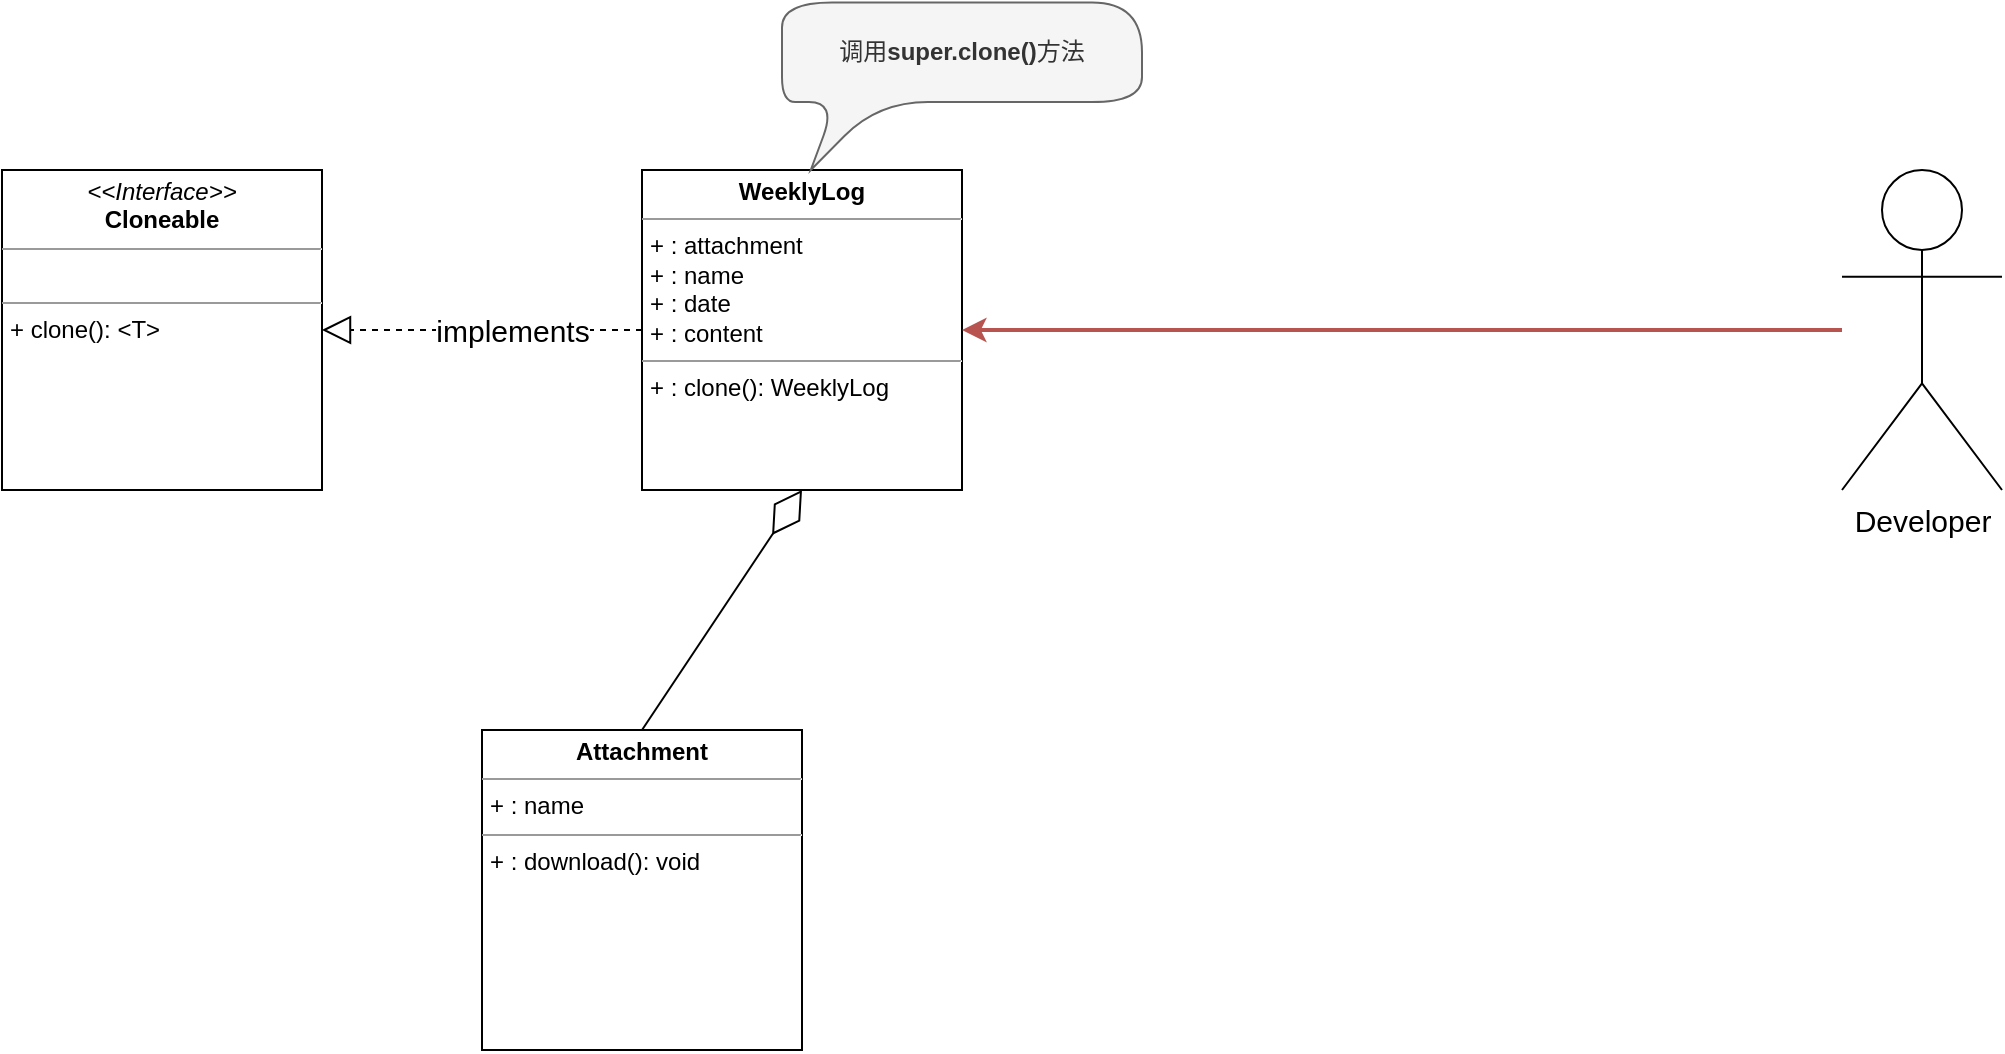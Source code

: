 <mxfile version="20.1.1" type="github" pages="2">
  <diagram id="zVpmOitBaODcWo5x5MOA" name="浅克隆">
    <mxGraphModel dx="1038" dy="947" grid="1" gridSize="10" guides="1" tooltips="1" connect="1" arrows="1" fold="1" page="0" pageScale="1" pageWidth="827" pageHeight="1169" math="0" shadow="0">
      <root>
        <mxCell id="0" />
        <mxCell id="1" parent="0" />
        <mxCell id="qj-JnBcPy4llwm3oIY3C-1" value="&lt;p style=&quot;margin:0px;margin-top:4px;text-align:center;&quot;&gt;&lt;i&gt;&amp;lt;&amp;lt;Interface&amp;gt;&amp;gt;&lt;/i&gt;&lt;br&gt;&lt;b&gt;Cloneable&lt;/b&gt;&lt;/p&gt;&lt;hr size=&quot;1&quot;&gt;&lt;p style=&quot;margin:0px;margin-left:4px;&quot;&gt;&lt;br&gt;&lt;/p&gt;&lt;hr size=&quot;1&quot;&gt;&lt;p style=&quot;margin:0px;margin-left:4px;&quot;&gt;+ clone(): &amp;lt;T&amp;gt;&lt;/p&gt;" style="verticalAlign=top;align=left;overflow=fill;fontSize=12;fontFamily=Helvetica;html=1;" parent="1" vertex="1">
          <mxGeometry x="280" width="160" height="160" as="geometry" />
        </mxCell>
        <mxCell id="qj-JnBcPy4llwm3oIY3C-3" value="&lt;p style=&quot;margin:0px;margin-top:4px;text-align:center;&quot;&gt;&lt;b&gt;WeeklyLog&lt;/b&gt;&lt;br&gt;&lt;/p&gt;&lt;hr size=&quot;1&quot;&gt;&lt;p style=&quot;margin:0px;margin-left:4px;&quot;&gt;+ : attachment&lt;/p&gt;&lt;p style=&quot;margin:0px;margin-left:4px;&quot;&gt;+ : name&lt;br&gt;&lt;/p&gt;&lt;p style=&quot;margin:0px;margin-left:4px;&quot;&gt;+ : date&lt;br&gt;&lt;/p&gt;&lt;p style=&quot;margin:0px;margin-left:4px;&quot;&gt;+ : content&lt;/p&gt;&lt;hr size=&quot;1&quot;&gt;&lt;p style=&quot;margin:0px;margin-left:4px;&quot;&gt;+ : clone(): WeeklyLog&lt;/p&gt;" style="verticalAlign=top;align=left;overflow=fill;fontSize=12;fontFamily=Helvetica;html=1;" parent="1" vertex="1">
          <mxGeometry x="600" width="160" height="160" as="geometry" />
        </mxCell>
        <mxCell id="qj-JnBcPy4llwm3oIY3C-7" value="" style="endArrow=block;dashed=1;endFill=0;endSize=12;html=1;rounded=0;exitX=0;exitY=0.5;exitDx=0;exitDy=0;entryX=1;entryY=0.5;entryDx=0;entryDy=0;" parent="1" source="qj-JnBcPy4llwm3oIY3C-3" target="qj-JnBcPy4llwm3oIY3C-1" edge="1">
          <mxGeometry width="160" relative="1" as="geometry">
            <mxPoint x="170" y="290" as="sourcePoint" />
            <mxPoint x="330" y="170" as="targetPoint" />
          </mxGeometry>
        </mxCell>
        <mxCell id="qj-JnBcPy4llwm3oIY3C-8" value="implements" style="edgeLabel;html=1;align=center;verticalAlign=middle;resizable=0;points=[];fontSize=15;" parent="qj-JnBcPy4llwm3oIY3C-7" vertex="1" connectable="0">
          <mxGeometry x="-0.286" y="-2" relative="1" as="geometry">
            <mxPoint x="-8" y="2" as="offset" />
          </mxGeometry>
        </mxCell>
        <mxCell id="qj-JnBcPy4llwm3oIY3C-15" value="Developer" style="shape=umlActor;verticalLabelPosition=bottom;verticalAlign=top;html=1;fontSize=15;" parent="1" vertex="1">
          <mxGeometry x="1200" width="80" height="160" as="geometry" />
        </mxCell>
        <mxCell id="qj-JnBcPy4llwm3oIY3C-16" style="edgeStyle=none;rounded=0;orthogonalLoop=1;jettySize=auto;html=1;fontSize=15;fillColor=#f8cecc;strokeColor=#b85450;strokeWidth=2;entryX=1;entryY=0.5;entryDx=0;entryDy=0;" parent="1" source="qj-JnBcPy4llwm3oIY3C-15" edge="1" target="qj-JnBcPy4llwm3oIY3C-3">
          <mxGeometry relative="1" as="geometry">
            <mxPoint x="1160" y="79.41" as="sourcePoint" />
            <mxPoint x="770" y="79" as="targetPoint" />
          </mxGeometry>
        </mxCell>
        <mxCell id="qj-JnBcPy4llwm3oIY3C-17" value="调用&lt;b&gt;super.clone()&lt;/b&gt;方法" style="shape=callout;whiteSpace=wrap;html=1;perimeter=calloutPerimeter;position2=0.08;fillColor=#f5f5f5;fontColor=#333333;strokeColor=#666666;size=34;position=0.15;rounded=1;base=21;arcSize=50;" parent="1" vertex="1">
          <mxGeometry x="670" y="-83.75" width="180" height="83.75" as="geometry" />
        </mxCell>
        <mxCell id="K-pCl3WhVcs6JHkBC39D-2" value="&lt;p style=&quot;margin:0px;margin-top:4px;text-align:center;&quot;&gt;&lt;b&gt;Attachment&lt;/b&gt;&lt;br&gt;&lt;/p&gt;&lt;hr size=&quot;1&quot;&gt;&lt;p style=&quot;margin:0px;margin-left:4px;&quot;&gt;+ : name&lt;br&gt;&lt;/p&gt;&lt;hr size=&quot;1&quot;&gt;&lt;p style=&quot;margin:0px;margin-left:4px;&quot;&gt;+ : download&lt;span style=&quot;background-color: initial;&quot;&gt;(): void&lt;/span&gt;&lt;/p&gt;" style="verticalAlign=top;align=left;overflow=fill;fontSize=12;fontFamily=Helvetica;html=1;" parent="1" vertex="1">
          <mxGeometry x="520" y="280" width="160" height="160" as="geometry" />
        </mxCell>
        <mxCell id="K-pCl3WhVcs6JHkBC39D-3" value="" style="endArrow=diamondThin;endFill=0;endSize=24;html=1;rounded=0;exitX=0.5;exitY=0;exitDx=0;exitDy=0;entryX=0.5;entryY=1;entryDx=0;entryDy=0;" parent="1" source="K-pCl3WhVcs6JHkBC39D-2" target="qj-JnBcPy4llwm3oIY3C-3" edge="1">
          <mxGeometry width="160" relative="1" as="geometry">
            <mxPoint x="690" y="330" as="sourcePoint" />
            <mxPoint x="850" y="330" as="targetPoint" />
          </mxGeometry>
        </mxCell>
      </root>
    </mxGraphModel>
  </diagram>
  <diagram id="wjQC7-GsaiSAdKB9Sn5V" name="深克隆">
    <mxGraphModel dx="1038" dy="947" grid="1" gridSize="10" guides="1" tooltips="1" connect="1" arrows="1" fold="1" page="0" pageScale="1" pageWidth="827" pageHeight="1169" math="0" shadow="0">
      <root>
        <mxCell id="0" />
        <mxCell id="1" parent="0" />
        <mxCell id="W4x3K55plh8RDqdF3BDO-1" value="&lt;p style=&quot;margin:0px;margin-top:4px;text-align:center;&quot;&gt;&lt;i&gt;&amp;lt;&amp;lt;Interface&amp;gt;&amp;gt;&lt;/i&gt;&lt;br&gt;&lt;b&gt;Serializable&lt;/b&gt;&lt;/p&gt;&lt;hr size=&quot;1&quot;&gt;&lt;p style=&quot;margin:0px;margin-left:4px;&quot;&gt;&lt;br&gt;&lt;/p&gt;&lt;hr size=&quot;1&quot;&gt;&lt;p style=&quot;margin:0px;margin-left:4px;&quot;&gt;&lt;br&gt;&lt;/p&gt;" style="verticalAlign=top;align=left;overflow=fill;fontSize=12;fontFamily=Helvetica;html=1;" vertex="1" parent="1">
          <mxGeometry x="280" width="160" height="160" as="geometry" />
        </mxCell>
        <mxCell id="W4x3K55plh8RDqdF3BDO-2" value="&lt;p style=&quot;margin:0px;margin-top:4px;text-align:center;&quot;&gt;&lt;b&gt;WeeklyLog&lt;/b&gt;&lt;br&gt;&lt;/p&gt;&lt;hr size=&quot;1&quot;&gt;&lt;p style=&quot;margin:0px;margin-left:4px;&quot;&gt;+ : attachment&lt;/p&gt;&lt;p style=&quot;margin:0px;margin-left:4px;&quot;&gt;+ : name&lt;br&gt;&lt;/p&gt;&lt;p style=&quot;margin:0px;margin-left:4px;&quot;&gt;+ : date&lt;br&gt;&lt;/p&gt;&lt;p style=&quot;margin:0px;margin-left:4px;&quot;&gt;+ : content&lt;/p&gt;&lt;hr size=&quot;1&quot;&gt;&lt;p style=&quot;margin:0px;margin-left:4px;&quot;&gt;+ : deepClone(): WeeklyLog&lt;/p&gt;" style="verticalAlign=top;align=left;overflow=fill;fontSize=12;fontFamily=Helvetica;html=1;" vertex="1" parent="1">
          <mxGeometry x="600" width="160" height="160" as="geometry" />
        </mxCell>
        <mxCell id="W4x3K55plh8RDqdF3BDO-3" value="" style="endArrow=block;dashed=1;endFill=0;endSize=12;html=1;rounded=0;exitX=0;exitY=0.5;exitDx=0;exitDy=0;entryX=1;entryY=0.5;entryDx=0;entryDy=0;" edge="1" parent="1" source="W4x3K55plh8RDqdF3BDO-2" target="W4x3K55plh8RDqdF3BDO-1">
          <mxGeometry width="160" relative="1" as="geometry">
            <mxPoint x="170" y="290" as="sourcePoint" />
            <mxPoint x="330" y="170" as="targetPoint" />
          </mxGeometry>
        </mxCell>
        <mxCell id="W4x3K55plh8RDqdF3BDO-4" value="implements" style="edgeLabel;html=1;align=center;verticalAlign=middle;resizable=0;points=[];fontSize=15;" vertex="1" connectable="0" parent="W4x3K55plh8RDqdF3BDO-3">
          <mxGeometry x="-0.286" y="-2" relative="1" as="geometry">
            <mxPoint x="-8" y="2" as="offset" />
          </mxGeometry>
        </mxCell>
        <mxCell id="W4x3K55plh8RDqdF3BDO-5" value="Developer" style="shape=umlActor;verticalLabelPosition=bottom;verticalAlign=top;html=1;fontSize=15;" vertex="1" parent="1">
          <mxGeometry x="1200" width="80" height="160" as="geometry" />
        </mxCell>
        <mxCell id="W4x3K55plh8RDqdF3BDO-6" style="edgeStyle=none;rounded=0;orthogonalLoop=1;jettySize=auto;html=1;fontSize=15;fillColor=#f8cecc;strokeColor=#b85450;strokeWidth=2;entryX=1;entryY=0.5;entryDx=0;entryDy=0;" edge="1" parent="1" source="W4x3K55plh8RDqdF3BDO-5" target="W4x3K55plh8RDqdF3BDO-2">
          <mxGeometry relative="1" as="geometry">
            <mxPoint x="1160" y="79.41" as="sourcePoint" />
            <mxPoint x="770" y="79" as="targetPoint" />
          </mxGeometry>
        </mxCell>
        <mxCell id="W4x3K55plh8RDqdF3BDO-7" value="采用序列化的方式深度克隆" style="shape=callout;whiteSpace=wrap;html=1;perimeter=calloutPerimeter;position2=0.08;fillColor=#f5f5f5;fontColor=#333333;strokeColor=#666666;size=34;position=0.15;rounded=1;base=21;arcSize=50;" vertex="1" parent="1">
          <mxGeometry x="670" y="-83.75" width="180" height="83.75" as="geometry" />
        </mxCell>
        <mxCell id="W4x3K55plh8RDqdF3BDO-8" value="&lt;p style=&quot;margin:0px;margin-top:4px;text-align:center;&quot;&gt;&lt;b&gt;Attachment&lt;/b&gt;&lt;br&gt;&lt;/p&gt;&lt;hr size=&quot;1&quot;&gt;&lt;p style=&quot;margin:0px;margin-left:4px;&quot;&gt;+ : name&lt;br&gt;&lt;/p&gt;&lt;hr size=&quot;1&quot;&gt;&lt;p style=&quot;margin:0px;margin-left:4px;&quot;&gt;+ : download&lt;span style=&quot;background-color: initial;&quot;&gt;(): void&lt;/span&gt;&lt;/p&gt;" style="verticalAlign=top;align=left;overflow=fill;fontSize=12;fontFamily=Helvetica;html=1;" vertex="1" parent="1">
          <mxGeometry x="440" y="280" width="160" height="160" as="geometry" />
        </mxCell>
        <mxCell id="W4x3K55plh8RDqdF3BDO-9" value="" style="endArrow=diamondThin;endFill=0;endSize=24;html=1;rounded=0;exitX=0.5;exitY=0;exitDx=0;exitDy=0;entryX=0.5;entryY=1;entryDx=0;entryDy=0;" edge="1" parent="1" source="W4x3K55plh8RDqdF3BDO-8" target="W4x3K55plh8RDqdF3BDO-2">
          <mxGeometry width="160" relative="1" as="geometry">
            <mxPoint x="690" y="330" as="sourcePoint" />
            <mxPoint x="850" y="330" as="targetPoint" />
          </mxGeometry>
        </mxCell>
        <mxCell id="W4x3K55plh8RDqdF3BDO-10" value="" style="endArrow=block;dashed=1;endFill=0;endSize=12;html=1;rounded=0;exitX=0.25;exitY=0;exitDx=0;exitDy=0;entryX=0.5;entryY=1;entryDx=0;entryDy=0;" edge="1" parent="1" source="W4x3K55plh8RDqdF3BDO-8" target="W4x3K55plh8RDqdF3BDO-1">
          <mxGeometry width="160" relative="1" as="geometry">
            <mxPoint x="600" y="180" as="sourcePoint" />
            <mxPoint x="440" y="180" as="targetPoint" />
          </mxGeometry>
        </mxCell>
        <mxCell id="W4x3K55plh8RDqdF3BDO-11" value="implements" style="edgeLabel;html=1;align=center;verticalAlign=middle;resizable=0;points=[];fontSize=15;" vertex="1" connectable="0" parent="W4x3K55plh8RDqdF3BDO-10">
          <mxGeometry x="-0.286" y="-2" relative="1" as="geometry">
            <mxPoint x="-8" y="2" as="offset" />
          </mxGeometry>
        </mxCell>
      </root>
    </mxGraphModel>
  </diagram>
</mxfile>
